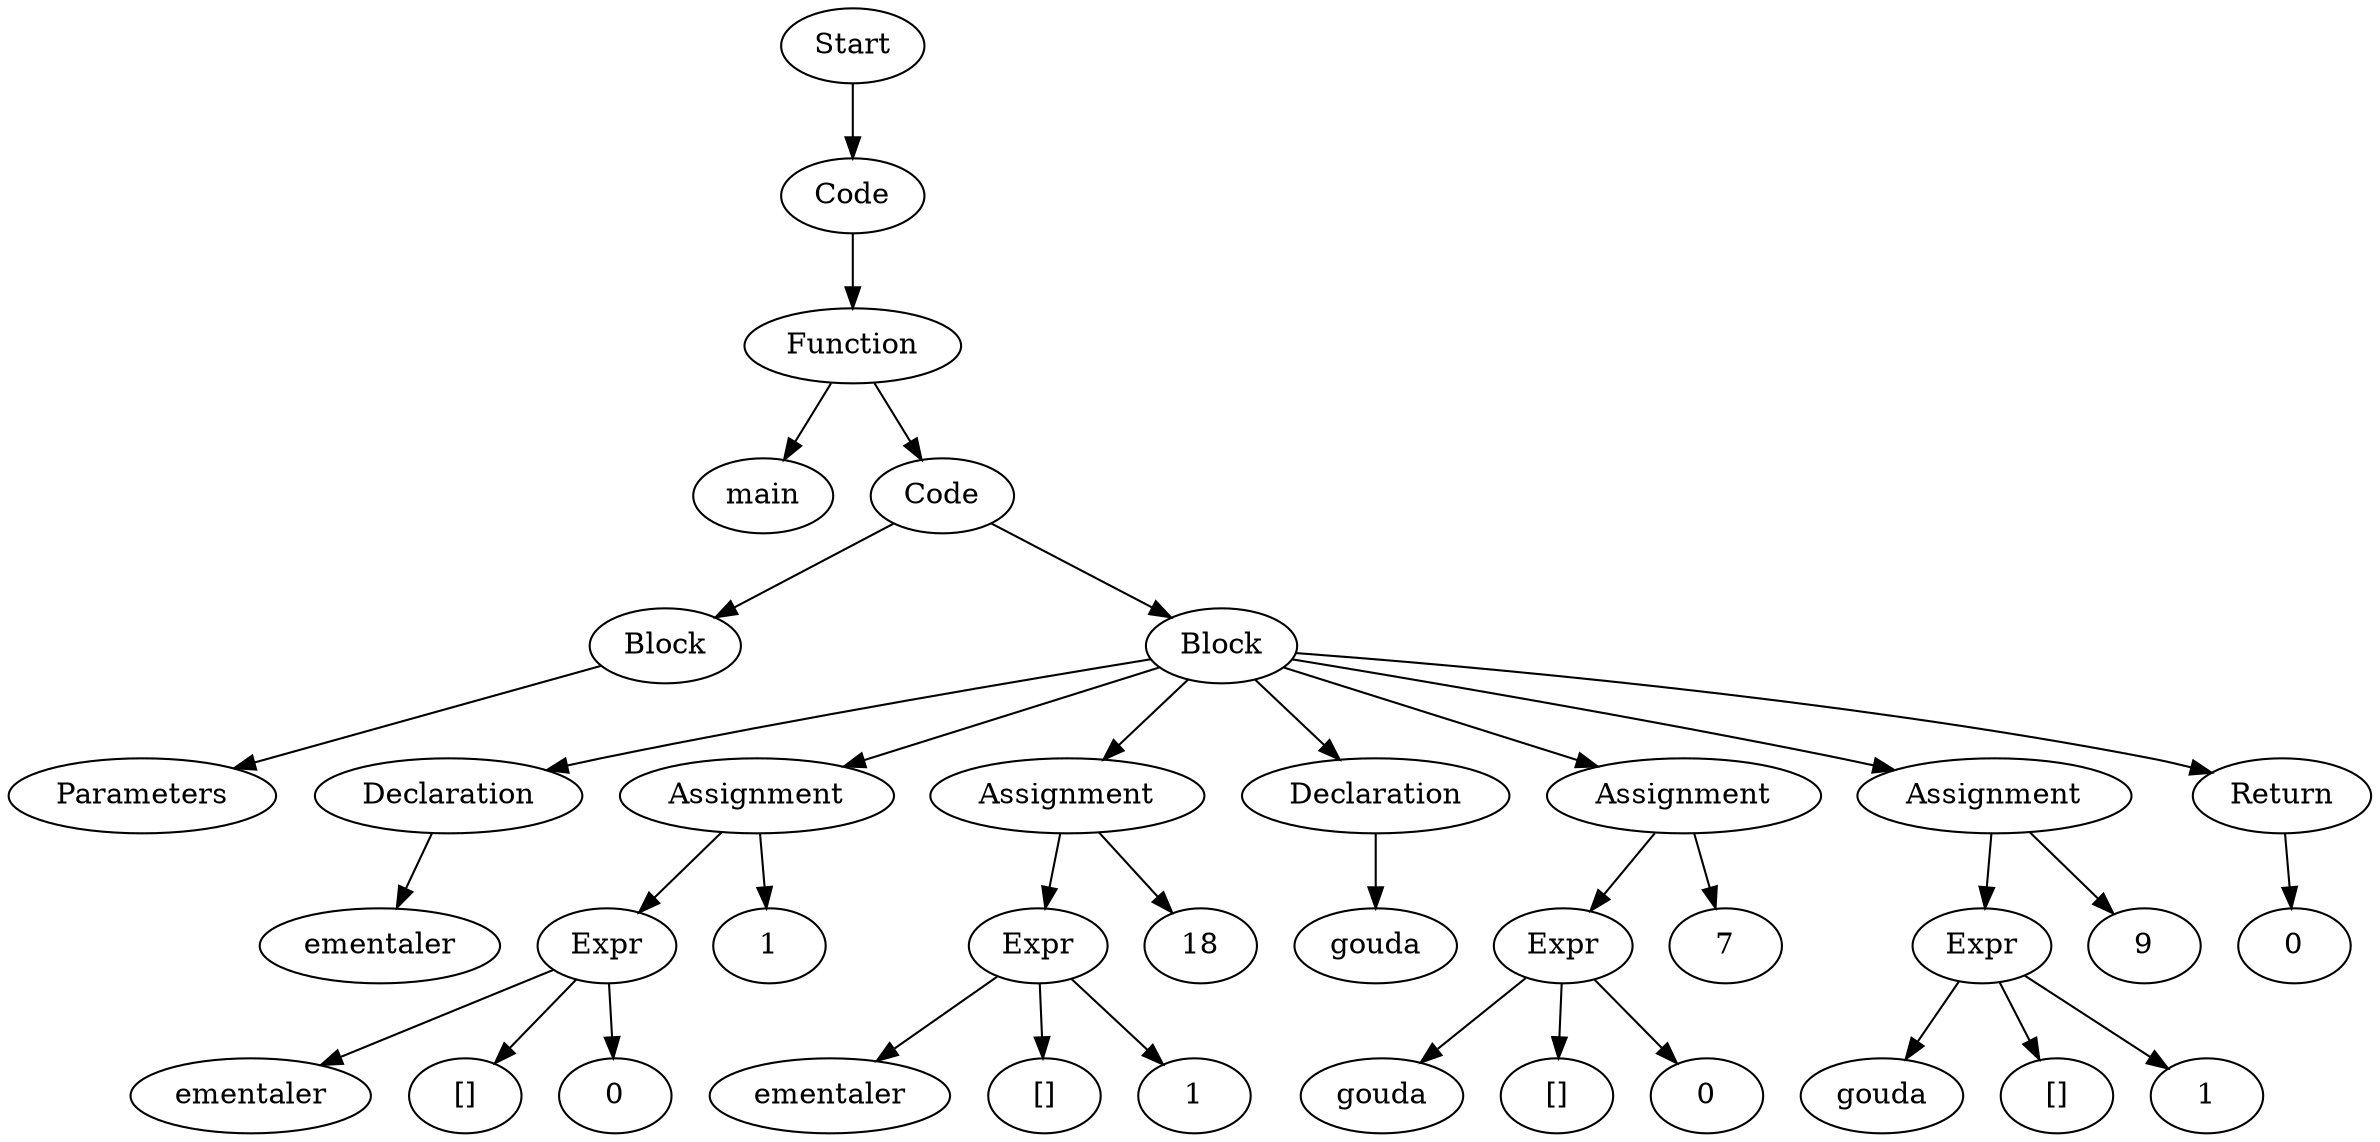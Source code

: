 digraph AST {
  "135951639874048" [label="Start"];
  "135951639874048" -> "135951639885568";
  "135951639885568" [label="Code"];
  "135951639885568" -> "135951639881248";
  "135951639881248" [label="Function"];
  "135951639881248" -> "135951639875440";
  "135951639881248" -> "135951639877024";
  "135951639875440" [label="main"];
  "135951639877024" [label="Code"];
  "135951639877024" -> "135951640404240";
  "135951639877024" -> "135951640399632";
  "135951640404240" [label="Block"];
  "135951640404240" -> "135951639878176";
  "135951639878176" [label="Parameters"];
  "135951640399632" [label="Block"];
  "135951640399632" -> "135951639884176";
  "135951640399632" -> "135951639882016";
  "135951640399632" -> "135951640397088";
  "135951640399632" -> "135951640400496";
  "135951640399632" -> "135951640401408";
  "135951640399632" -> "135951640399248";
  "135951640399632" -> "135951640396656";
  "135951639884176" [label="Declaration"];
  "135951639884176" -> "135951639881968";
  "135951639881968" [label="ementaler"];
  "135951639882016" [label="Assignment"];
  "135951639882016" -> "135951639885136";
  "135951639882016" -> "135951639876400";
  "135951639885136" [label="Expr"];
  "135951639885136" -> "135951639878944";
  "135951639885136" -> "135951639881728";
  "135951639885136" -> "135951639878560";
  "135951639878944" [label="ementaler"];
  "135951639881728" [label="[]"];
  "135951639878560" [label="0"];
  "135951639876400" [label="1"];
  "135951640397088" [label="Assignment"];
  "135951640397088" -> "135951640402800";
  "135951640397088" -> "135951640399824";
  "135951640402800" [label="Expr"];
  "135951640402800" -> "135951640402560";
  "135951640402800" -> "135951640398672";
  "135951640402800" -> "135951640396128";
  "135951640402560" [label="ementaler"];
  "135951640398672" [label="[]"];
  "135951640396128" [label="1"];
  "135951640399824" [label="18"];
  "135951640400496" [label="Declaration"];
  "135951640400496" -> "135951640400880";
  "135951640400880" [label="gouda"];
  "135951640401408" [label="Assignment"];
  "135951640401408" -> "135951640401648";
  "135951640401408" -> "135951640398624";
  "135951640401648" [label="Expr"];
  "135951640401648" -> "135951639644672";
  "135951640401648" -> "135951640401888";
  "135951640401648" -> "135951640401984";
  "135951639644672" [label="gouda"];
  "135951640401888" [label="[]"];
  "135951640401984" [label="0"];
  "135951640398624" [label="7"];
  "135951640399248" [label="Assignment"];
  "135951640399248" -> "135951640399536";
  "135951640399248" -> "135951640397184";
  "135951640399536" [label="Expr"];
  "135951640399536" -> "135951640397280";
  "135951640399536" -> "135951640397328";
  "135951640399536" -> "135951640397376";
  "135951640397280" [label="gouda"];
  "135951640397328" [label="[]"];
  "135951640397376" [label="1"];
  "135951640397184" [label="9"];
  "135951640396656" [label="Return"];
  "135951640396656" -> "135951640403856";
  "135951640403856" [label="0"];
}
